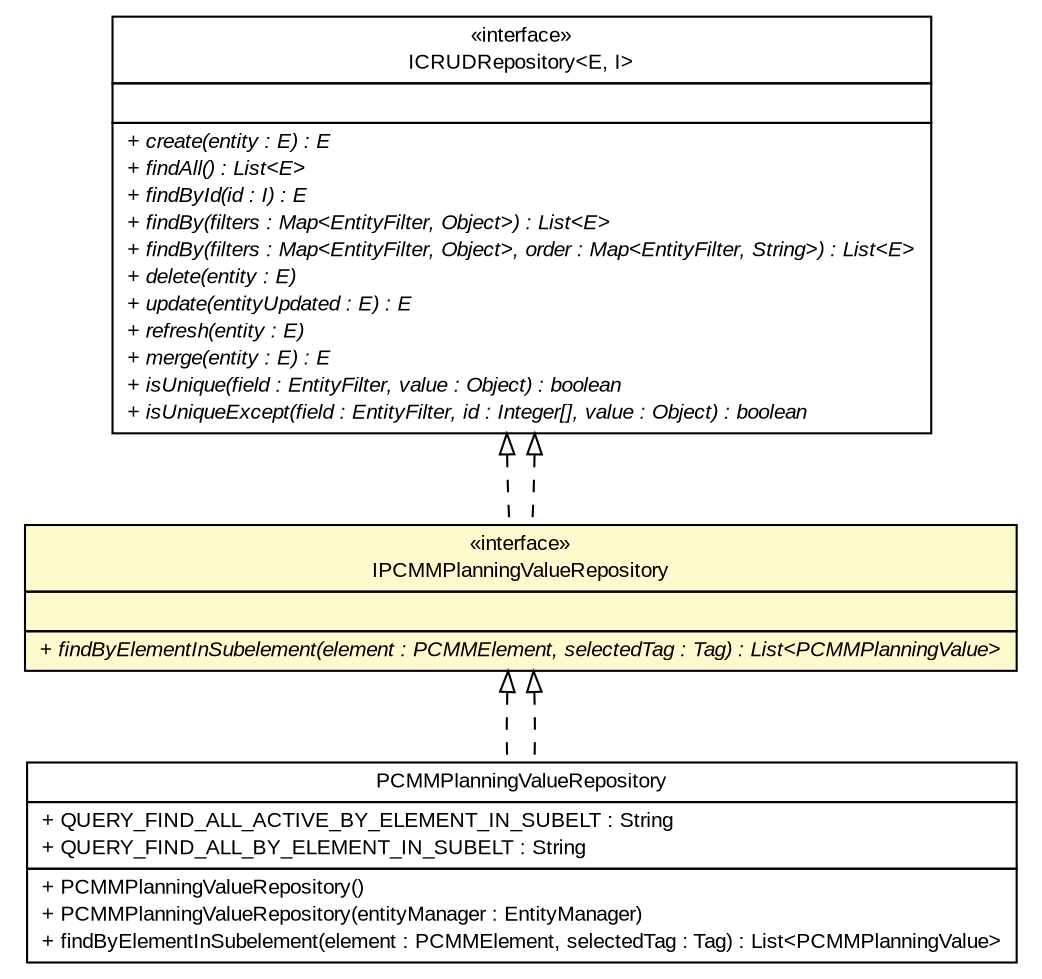 #!/usr/local/bin/dot
#
# Class diagram 
# Generated by UMLGraph version R5_6-24-gf6e263 (http://www.umlgraph.org/)
#

digraph G {
	edge [fontname="arial",fontsize=10,labelfontname="arial",labelfontsize=10];
	node [fontname="arial",fontsize=10,shape=plaintext];
	nodesep=0.25;
	ranksep=0.5;
	// gov.sandia.cf.dao.ICRUDRepository<E, I>
	c180678 [label=<<table title="gov.sandia.cf.dao.ICRUDRepository" border="0" cellborder="1" cellspacing="0" cellpadding="2" port="p" href="./ICRUDRepository.html">
		<tr><td><table border="0" cellspacing="0" cellpadding="1">
<tr><td align="center" balign="center"> &#171;interface&#187; </td></tr>
<tr><td align="center" balign="center"> ICRUDRepository&lt;E, I&gt; </td></tr>
		</table></td></tr>
		<tr><td><table border="0" cellspacing="0" cellpadding="1">
<tr><td align="left" balign="left">  </td></tr>
		</table></td></tr>
		<tr><td><table border="0" cellspacing="0" cellpadding="1">
<tr><td align="left" balign="left"><font face="arial italic" point-size="10.0"> + create(entity : E) : E </font></td></tr>
<tr><td align="left" balign="left"><font face="arial italic" point-size="10.0"> + findAll() : List&lt;E&gt; </font></td></tr>
<tr><td align="left" balign="left"><font face="arial italic" point-size="10.0"> + findById(id : I) : E </font></td></tr>
<tr><td align="left" balign="left"><font face="arial italic" point-size="10.0"> + findBy(filters : Map&lt;EntityFilter, Object&gt;) : List&lt;E&gt; </font></td></tr>
<tr><td align="left" balign="left"><font face="arial italic" point-size="10.0"> + findBy(filters : Map&lt;EntityFilter, Object&gt;, order : Map&lt;EntityFilter, String&gt;) : List&lt;E&gt; </font></td></tr>
<tr><td align="left" balign="left"><font face="arial italic" point-size="10.0"> + delete(entity : E) </font></td></tr>
<tr><td align="left" balign="left"><font face="arial italic" point-size="10.0"> + update(entityUpdated : E) : E </font></td></tr>
<tr><td align="left" balign="left"><font face="arial italic" point-size="10.0"> + refresh(entity : E) </font></td></tr>
<tr><td align="left" balign="left"><font face="arial italic" point-size="10.0"> + merge(entity : E) : E </font></td></tr>
<tr><td align="left" balign="left"><font face="arial italic" point-size="10.0"> + isUnique(field : EntityFilter, value : Object) : boolean </font></td></tr>
<tr><td align="left" balign="left"><font face="arial italic" point-size="10.0"> + isUniqueExcept(field : EntityFilter, id : Integer[], value : Object) : boolean </font></td></tr>
		</table></td></tr>
		</table>>, URL="./ICRUDRepository.html", fontname="arial", fontcolor="black", fontsize=10.0];
	// gov.sandia.cf.dao.impl.PCMMPlanningValueRepository
	c180722 [label=<<table title="gov.sandia.cf.dao.impl.PCMMPlanningValueRepository" border="0" cellborder="1" cellspacing="0" cellpadding="2" port="p" href="./impl/PCMMPlanningValueRepository.html">
		<tr><td><table border="0" cellspacing="0" cellpadding="1">
<tr><td align="center" balign="center"> PCMMPlanningValueRepository </td></tr>
		</table></td></tr>
		<tr><td><table border="0" cellspacing="0" cellpadding="1">
<tr><td align="left" balign="left"> + QUERY_FIND_ALL_ACTIVE_BY_ELEMENT_IN_SUBELT : String </td></tr>
<tr><td align="left" balign="left"> + QUERY_FIND_ALL_BY_ELEMENT_IN_SUBELT : String </td></tr>
		</table></td></tr>
		<tr><td><table border="0" cellspacing="0" cellpadding="1">
<tr><td align="left" balign="left"> + PCMMPlanningValueRepository() </td></tr>
<tr><td align="left" balign="left"> + PCMMPlanningValueRepository(entityManager : EntityManager) </td></tr>
<tr><td align="left" balign="left"> + findByElementInSubelement(element : PCMMElement, selectedTag : Tag) : List&lt;PCMMPlanningValue&gt; </td></tr>
		</table></td></tr>
		</table>>, URL="./impl/PCMMPlanningValueRepository.html", fontname="arial", fontcolor="black", fontsize=10.0];
	// gov.sandia.cf.dao.IPCMMPlanningValueRepository
	c180768 [label=<<table title="gov.sandia.cf.dao.IPCMMPlanningValueRepository" border="0" cellborder="1" cellspacing="0" cellpadding="2" port="p" bgcolor="lemonChiffon" href="./IPCMMPlanningValueRepository.html">
		<tr><td><table border="0" cellspacing="0" cellpadding="1">
<tr><td align="center" balign="center"> &#171;interface&#187; </td></tr>
<tr><td align="center" balign="center"> IPCMMPlanningValueRepository </td></tr>
		</table></td></tr>
		<tr><td><table border="0" cellspacing="0" cellpadding="1">
<tr><td align="left" balign="left">  </td></tr>
		</table></td></tr>
		<tr><td><table border="0" cellspacing="0" cellpadding="1">
<tr><td align="left" balign="left"><font face="arial italic" point-size="10.0"> + findByElementInSubelement(element : PCMMElement, selectedTag : Tag) : List&lt;PCMMPlanningValue&gt; </font></td></tr>
		</table></td></tr>
		</table>>, URL="./IPCMMPlanningValueRepository.html", fontname="arial", fontcolor="black", fontsize=10.0];
	//gov.sandia.cf.dao.impl.PCMMPlanningValueRepository implements gov.sandia.cf.dao.IPCMMPlanningValueRepository
	c180768:p -> c180722:p [dir=back,arrowtail=empty,style=dashed];
	//gov.sandia.cf.dao.IPCMMPlanningValueRepository implements gov.sandia.cf.dao.ICRUDRepository<E, I>
	c180678:p -> c180768:p [dir=back,arrowtail=empty,style=dashed];
	//gov.sandia.cf.dao.IPCMMPlanningValueRepository implements gov.sandia.cf.dao.ICRUDRepository<E, I>
	c180678:p -> c180768:p [dir=back,arrowtail=empty,style=dashed];
	//gov.sandia.cf.dao.impl.PCMMPlanningValueRepository implements gov.sandia.cf.dao.IPCMMPlanningValueRepository
	c180768:p -> c180722:p [dir=back,arrowtail=empty,style=dashed];
}

